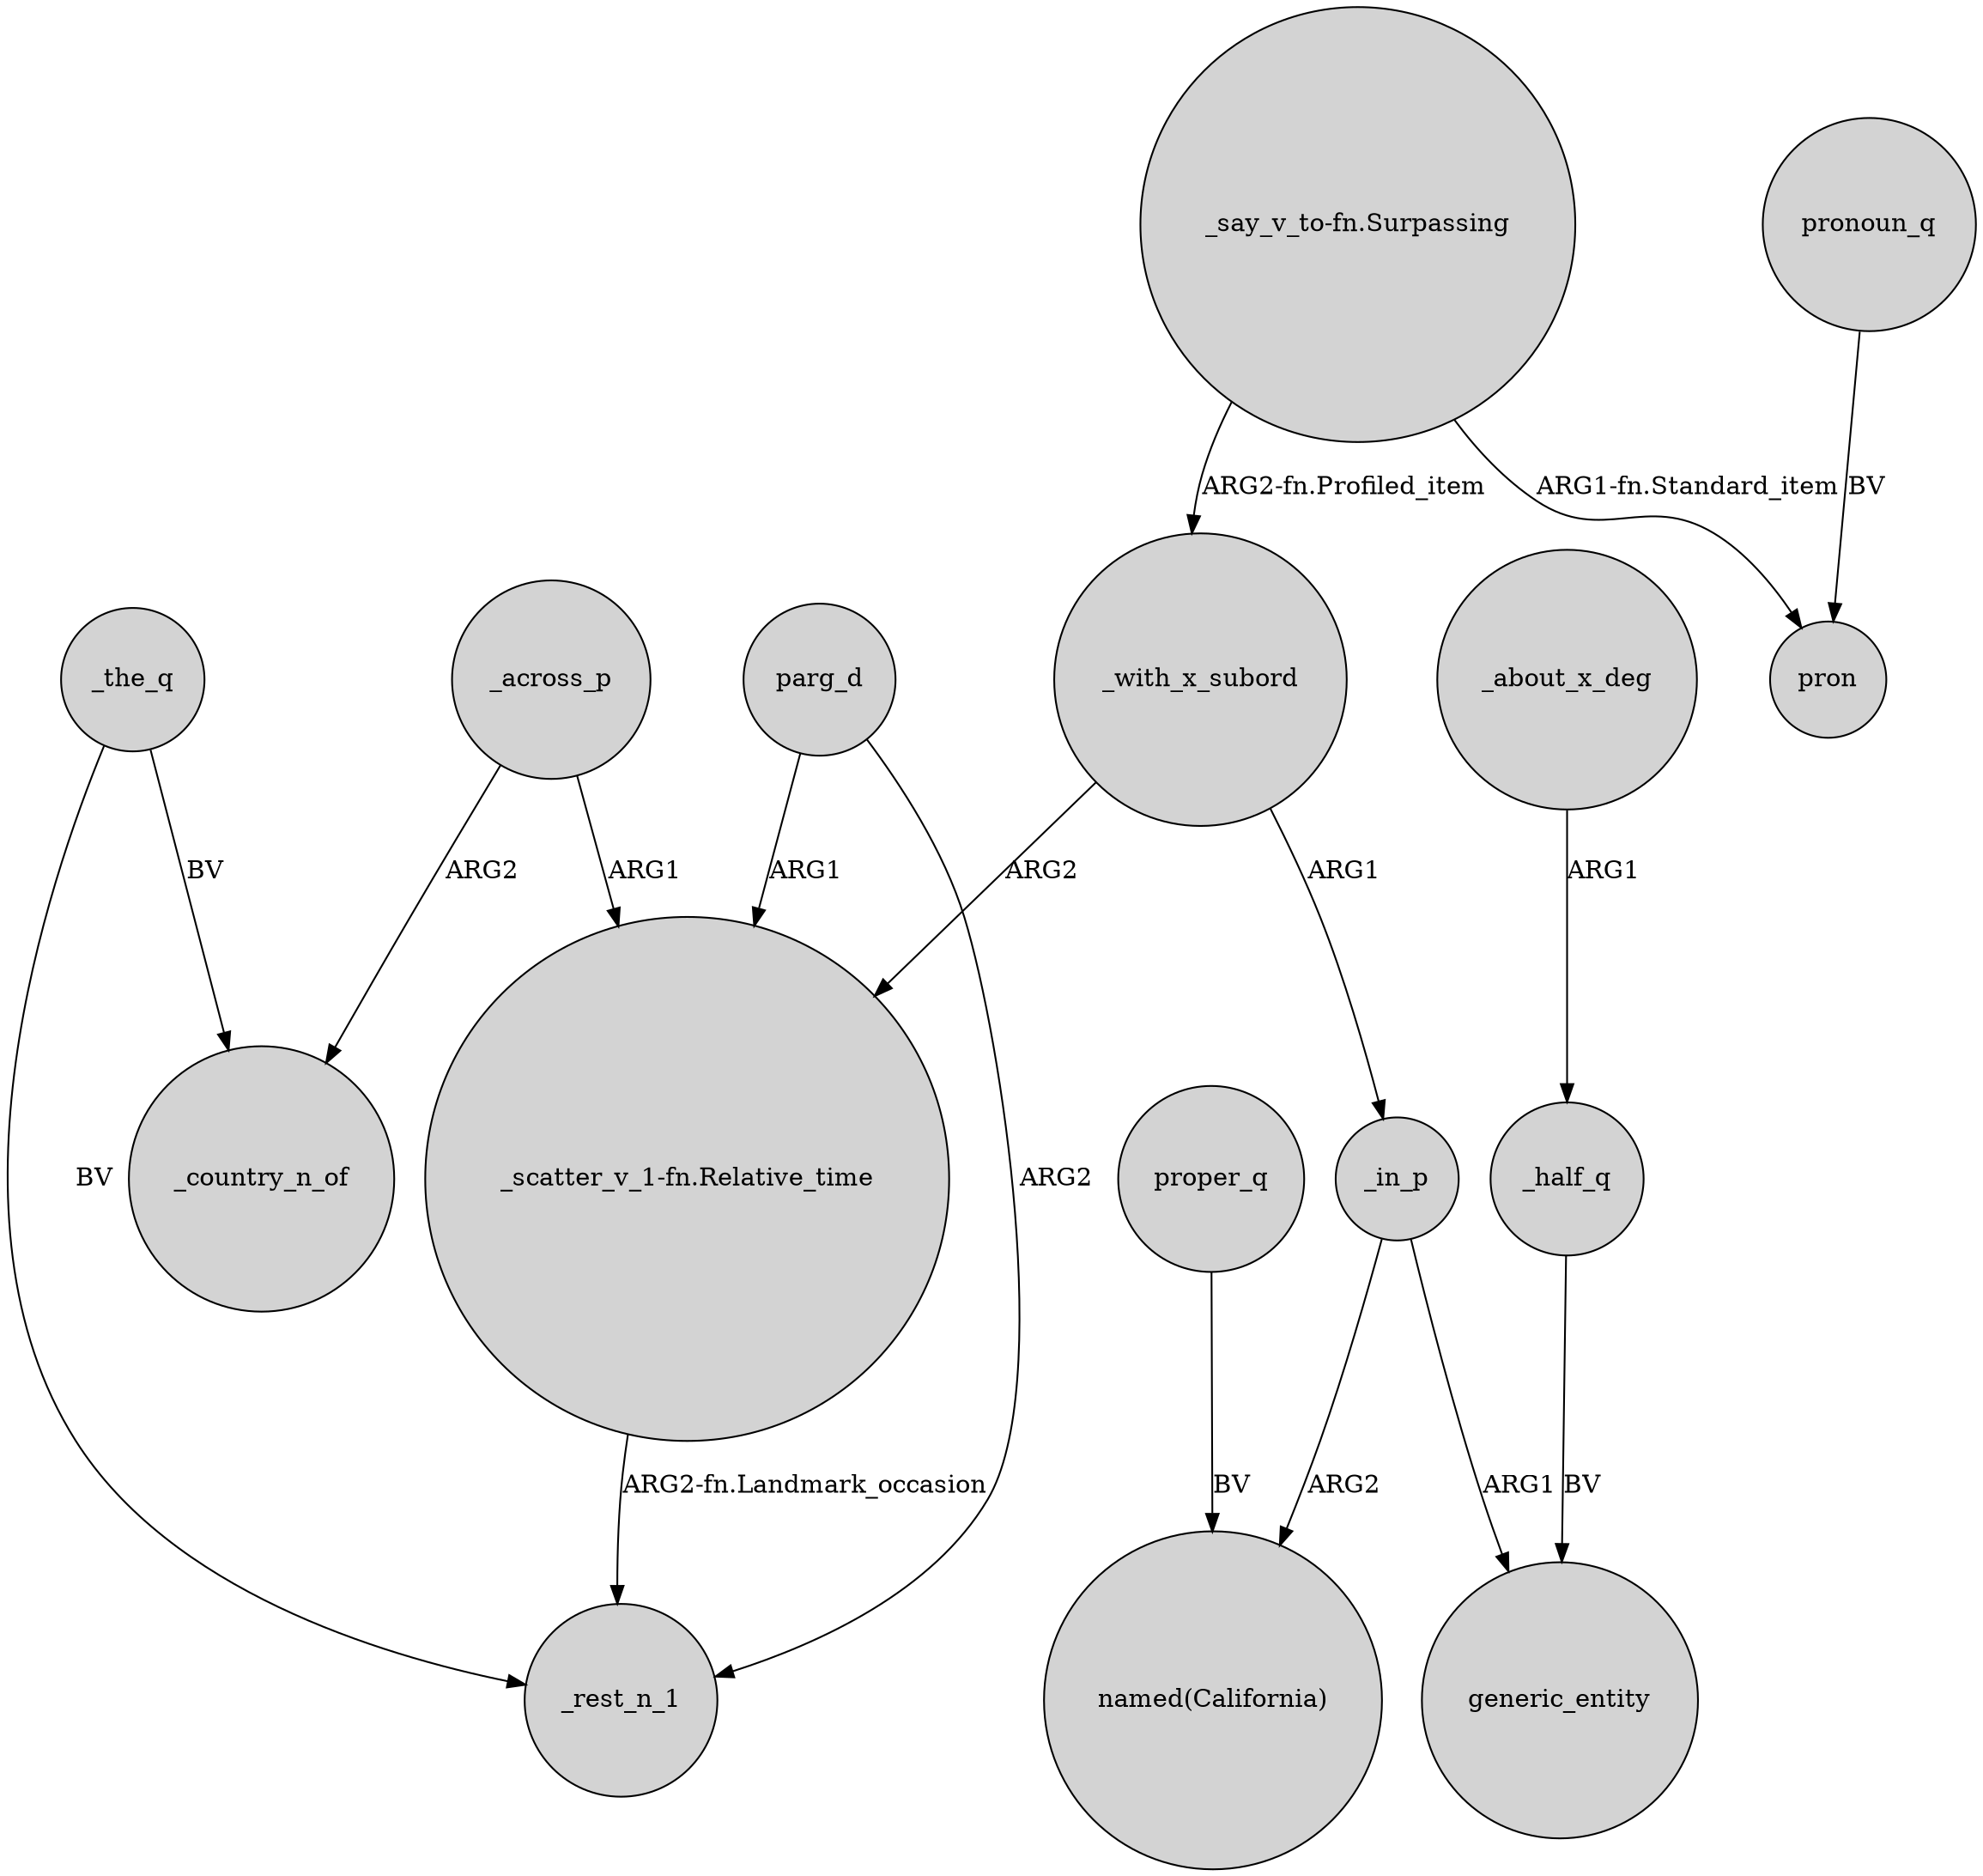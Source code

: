 digraph {
	node [shape=circle style=filled]
	parg_d -> "_scatter_v_1-fn.Relative_time" [label=ARG1]
	_half_q -> generic_entity [label=BV]
	_the_q -> _rest_n_1 [label=BV]
	_across_p -> "_scatter_v_1-fn.Relative_time" [label=ARG1]
	"_say_v_to-fn.Surpassing" -> _with_x_subord [label="ARG2-fn.Profiled_item"]
	_the_q -> _country_n_of [label=BV]
	proper_q -> "named(California)" [label=BV]
	_with_x_subord -> _in_p [label=ARG1]
	_in_p -> generic_entity [label=ARG1]
	_in_p -> "named(California)" [label=ARG2]
	"_scatter_v_1-fn.Relative_time" -> _rest_n_1 [label="ARG2-fn.Landmark_occasion"]
	_with_x_subord -> "_scatter_v_1-fn.Relative_time" [label=ARG2]
	pronoun_q -> pron [label=BV]
	_across_p -> _country_n_of [label=ARG2]
	_about_x_deg -> _half_q [label=ARG1]
	parg_d -> _rest_n_1 [label=ARG2]
	"_say_v_to-fn.Surpassing" -> pron [label="ARG1-fn.Standard_item"]
}
